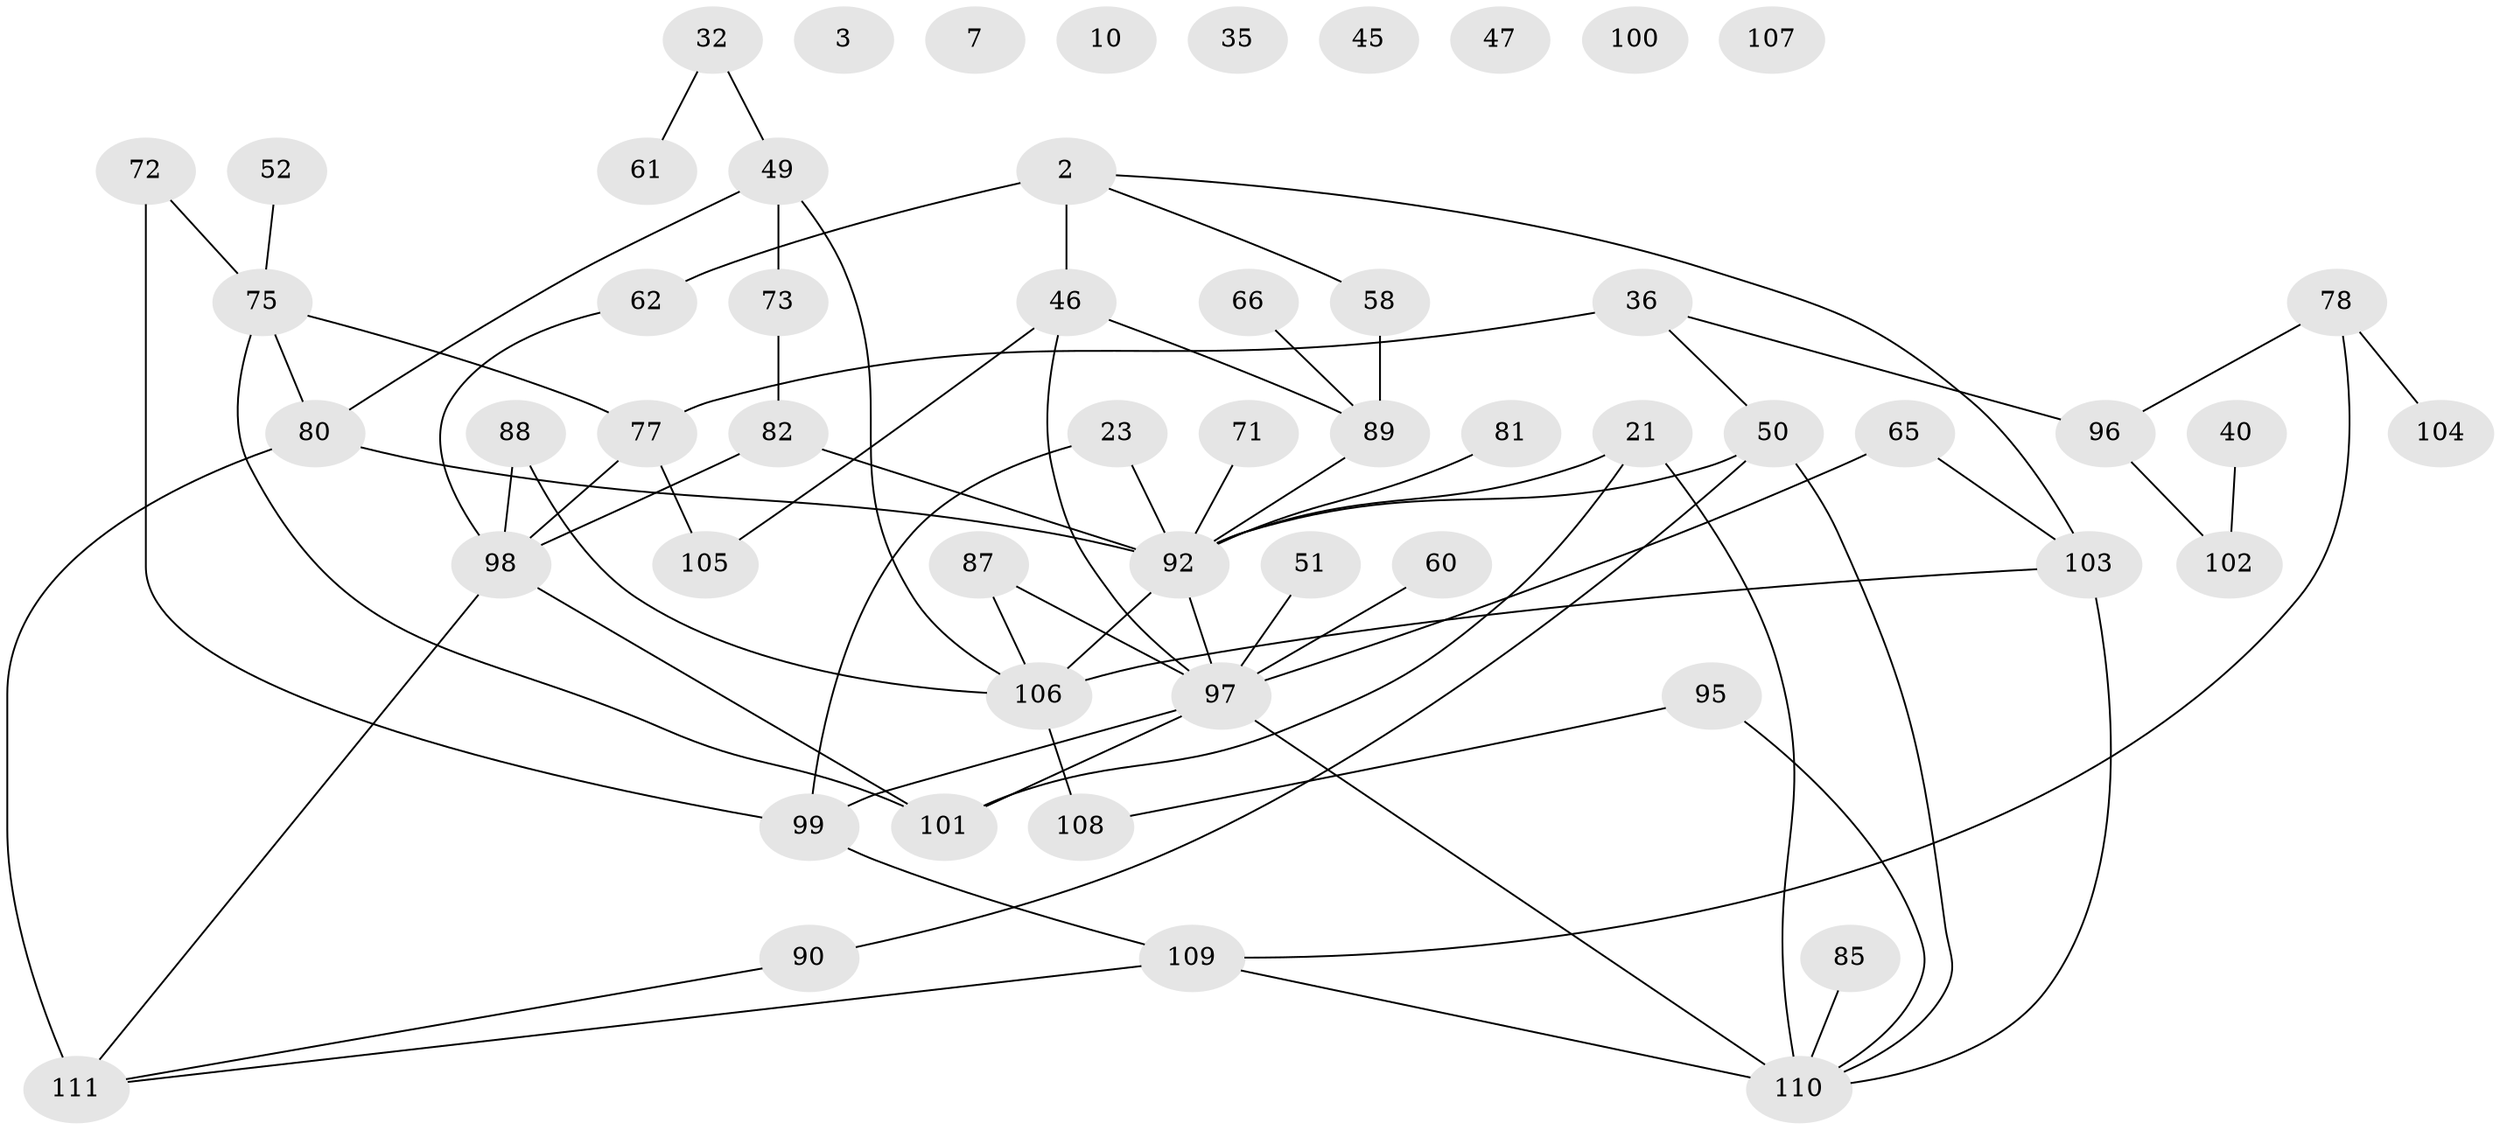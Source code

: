 // original degree distribution, {2: 0.27927927927927926, 5: 0.06306306306306306, 0: 0.07207207207207207, 4: 0.13513513513513514, 3: 0.24324324324324326, 1: 0.17117117117117117, 6: 0.02702702702702703, 7: 0.009009009009009009}
// Generated by graph-tools (version 1.1) at 2025/43/03/04/25 21:43:45]
// undirected, 55 vertices, 72 edges
graph export_dot {
graph [start="1"]
  node [color=gray90,style=filled];
  2;
  3;
  7;
  10;
  21;
  23;
  32;
  35;
  36 [super="+31"];
  40;
  45;
  46 [super="+27"];
  47;
  49 [super="+16"];
  50 [super="+25+44"];
  51;
  52;
  58;
  60;
  61;
  62 [super="+8"];
  65 [super="+14+33+4+11"];
  66;
  71;
  72;
  73;
  75 [super="+67"];
  77;
  78;
  80 [super="+28"];
  81;
  82 [super="+15"];
  85;
  87;
  88 [super="+64"];
  89 [super="+22"];
  90;
  92 [super="+55+84"];
  95;
  96 [super="+42"];
  97 [super="+34+83+29+41"];
  98 [super="+79+91"];
  99 [super="+24"];
  100;
  101 [super="+18"];
  102;
  103 [super="+1+37+38+39+59"];
  104;
  105 [super="+63"];
  106 [super="+86+20+68"];
  107;
  108 [super="+70"];
  109;
  110 [super="+76+93"];
  111 [super="+94"];
  2 -- 58;
  2 -- 62 [weight=2];
  2 -- 46;
  2 -- 103;
  21 -- 101 [weight=2];
  21 -- 92;
  21 -- 110;
  23 -- 99 [weight=2];
  23 -- 92;
  32 -- 61;
  32 -- 49;
  36 -- 77 [weight=2];
  36 -- 50;
  36 -- 96;
  40 -- 102;
  46 -- 89 [weight=2];
  46 -- 97;
  46 -- 105;
  49 -- 73;
  49 -- 106;
  49 -- 80;
  50 -- 90;
  50 -- 92;
  50 -- 110;
  51 -- 97;
  52 -- 75;
  58 -- 89;
  60 -- 97;
  62 -- 98;
  65 -- 97;
  65 -- 103;
  66 -- 89;
  71 -- 92;
  72 -- 75;
  72 -- 99 [weight=2];
  73 -- 82;
  75 -- 101 [weight=2];
  75 -- 77;
  75 -- 80;
  77 -- 98 [weight=2];
  77 -- 105;
  78 -- 104;
  78 -- 109;
  78 -- 96;
  80 -- 111 [weight=2];
  80 -- 92 [weight=2];
  81 -- 92;
  82 -- 98;
  82 -- 92;
  85 -- 110;
  87 -- 106;
  87 -- 97;
  88 -- 106 [weight=2];
  88 -- 98;
  89 -- 92;
  90 -- 111;
  92 -- 97;
  92 -- 106;
  95 -- 108;
  95 -- 110;
  96 -- 102;
  97 -- 99;
  97 -- 101;
  97 -- 110 [weight=2];
  98 -- 101;
  98 -- 111;
  99 -- 109;
  103 -- 106;
  103 -- 110;
  106 -- 108 [weight=2];
  109 -- 110;
  109 -- 111;
}
